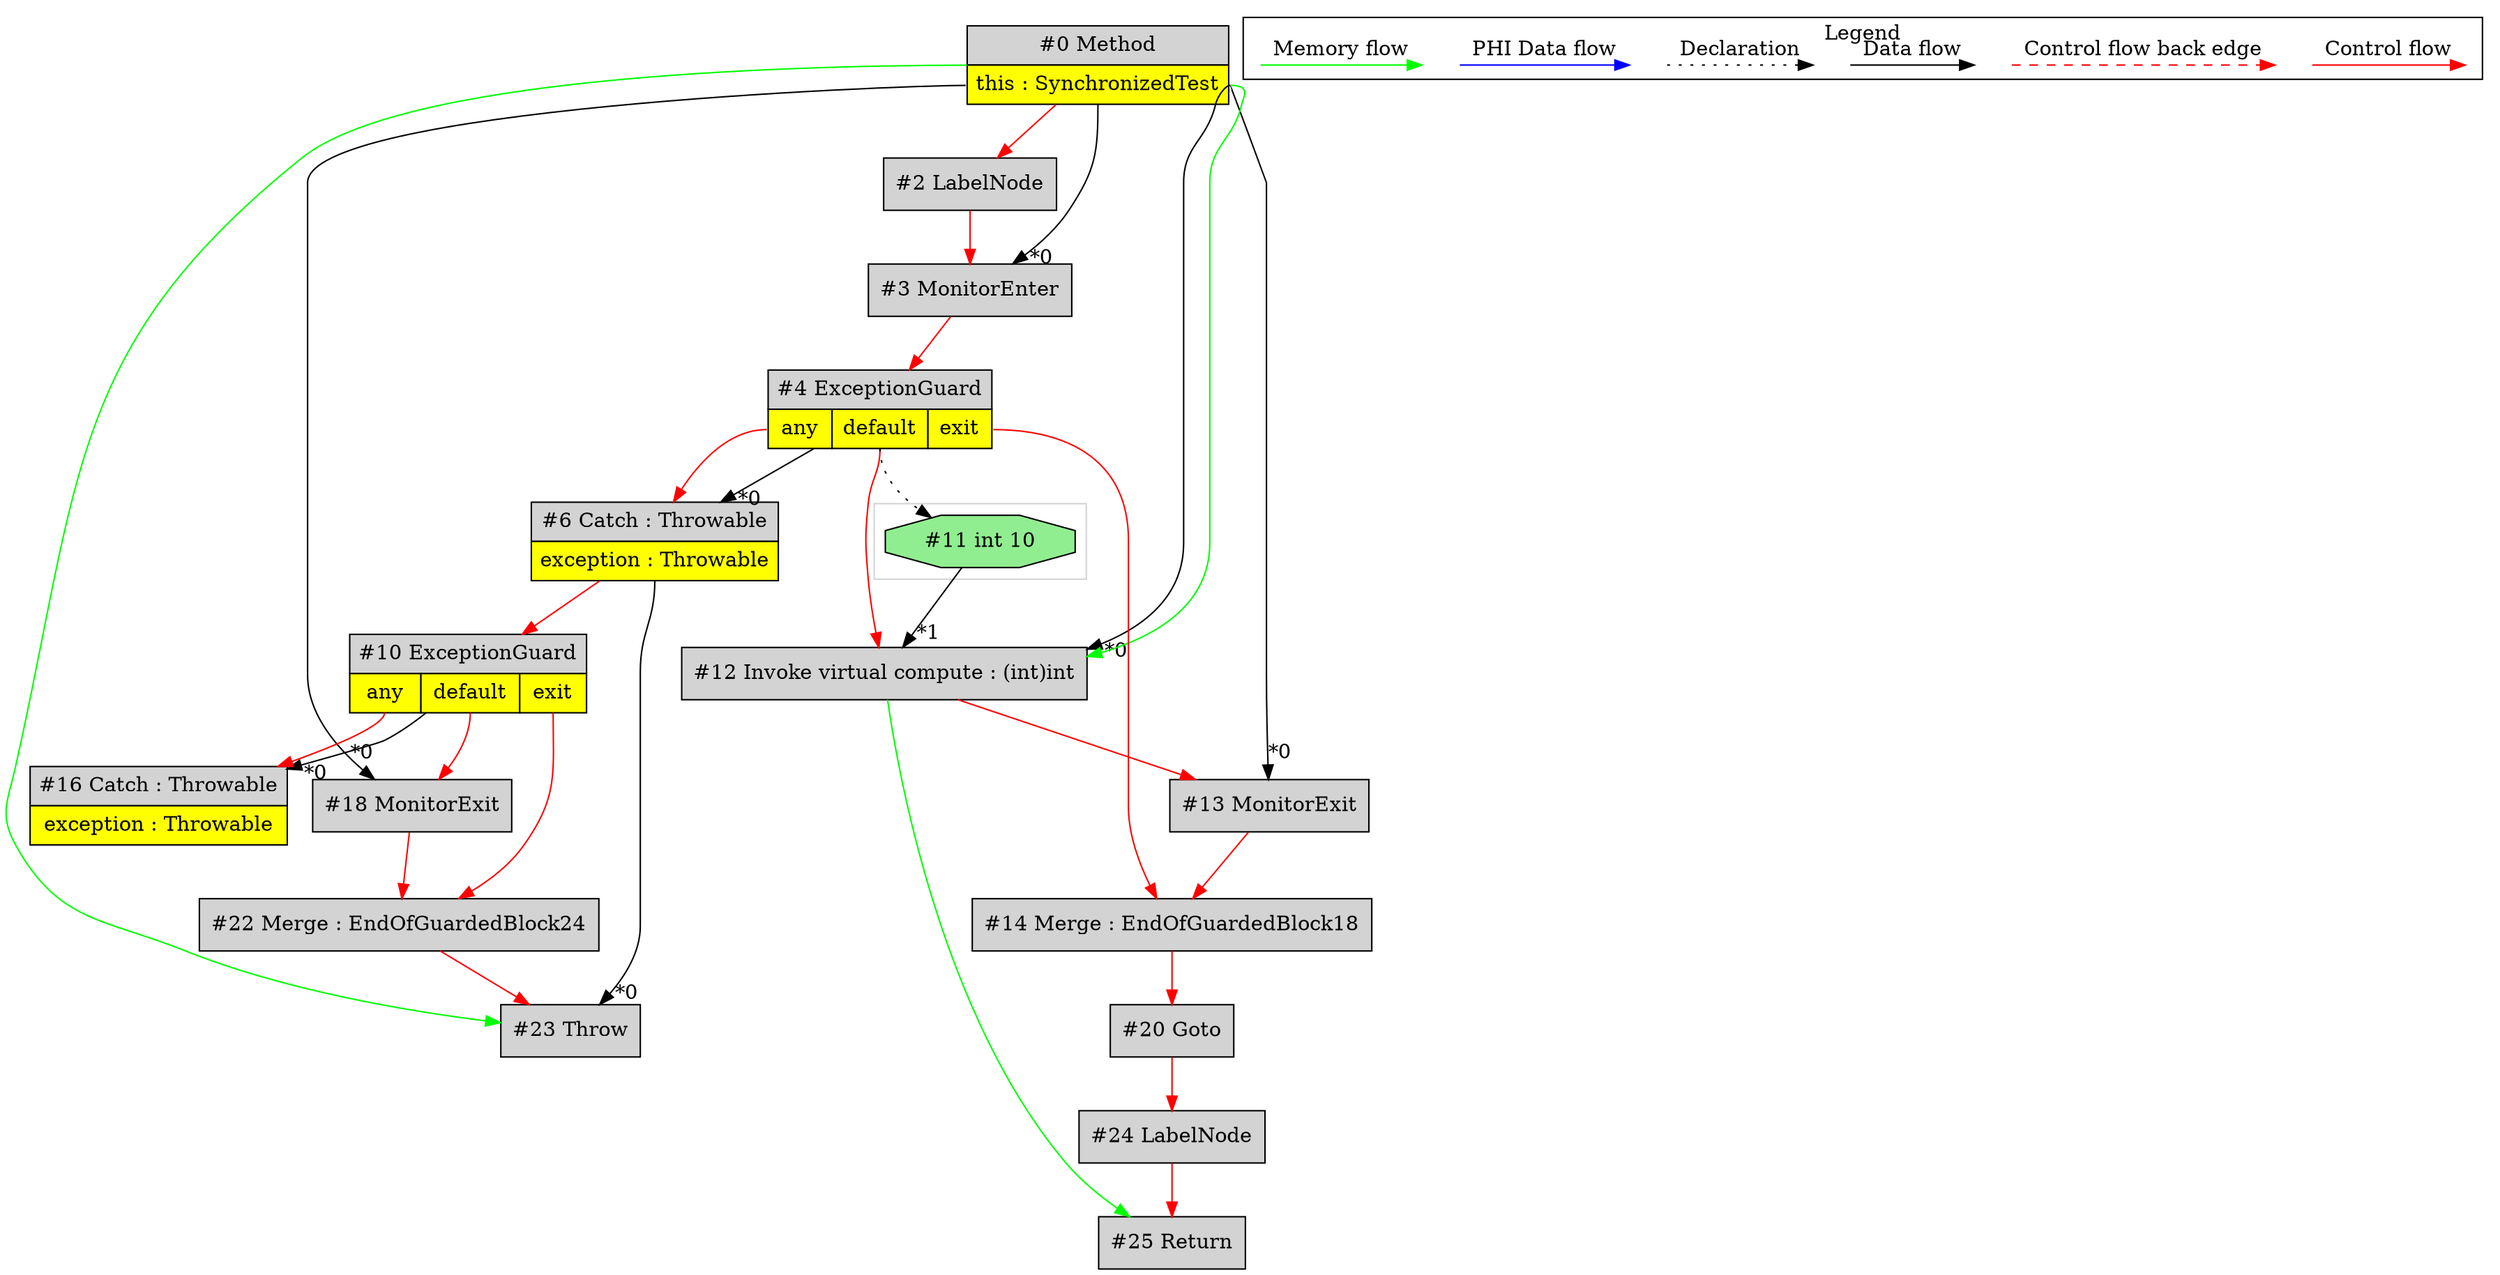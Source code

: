 digraph {
 ordering="in";
 node0[margin="0", label=<<table border="0" cellborder="1" cellspacing="0" cellpadding="5"><tr><td colspan="1">#0 Method</td></tr><tr><td port="prj1" bgcolor="yellow">this : SynchronizedTest</td></tr></table>>,shape=none, fillcolor=lightgrey, style=filled];
 node2[label="#2 LabelNode",shape=box, fillcolor=lightgrey, style=filled];
 node0 -> node2[labeldistance=2, color=red, fontcolor=red];
 node3[label="#3 MonitorEnter",shape=box, fillcolor=lightgrey, style=filled];
 node0:prj1 -> node3[headlabel="*0", labeldistance=2];
 node2 -> node3[labeldistance=2, color=red, fontcolor=red];
 node18[label="#18 MonitorExit",shape=box, fillcolor=lightgrey, style=filled];
 node0:prj1 -> node18[headlabel="*0", labeldistance=2];
 node10:prj17 -> node18[labeldistance=2, color=red, fontcolor=red];
 node10[margin="0", label=<<table border="0" cellborder="1" cellspacing="0" cellpadding="5"><tr><td colspan="3">#10 ExceptionGuard</td></tr><tr><td port="prj15" bgcolor="yellow">any</td><td port="prj17" bgcolor="yellow">default</td><td port="prj19" bgcolor="yellow">exit</td></tr></table>>,shape=none, fillcolor=lightgrey, style=filled];
 node6 -> node10[labeldistance=2, color=red, fontcolor=red];
 node6[margin="0", label=<<table border="0" cellborder="1" cellspacing="0" cellpadding="5"><tr><td colspan="1">#6 Catch : Throwable</td></tr><tr><td port="prj9" bgcolor="yellow">exception : Throwable</td></tr></table>>,shape=none, fillcolor=lightgrey, style=filled];
 node4 -> node6[headlabel="*0", labeldistance=2];
 node4:prj5 -> node6[labeldistance=2, color=red, fontcolor=red];
 node4[margin="0", label=<<table border="0" cellborder="1" cellspacing="0" cellpadding="5"><tr><td colspan="3">#4 ExceptionGuard</td></tr><tr><td port="prj5" bgcolor="yellow">any</td><td port="prj7" bgcolor="yellow">default</td><td port="prj8" bgcolor="yellow">exit</td></tr></table>>,shape=none, fillcolor=lightgrey, style=filled];
 node3 -> node4[labeldistance=2, color=red, fontcolor=red];
 node14[label="#14 Merge : EndOfGuardedBlock18",shape=box, fillcolor=lightgrey, style=filled];
 node13 -> node14[labeldistance=2, color=red, fontcolor=red];
 node4:prj8 -> node14[labeldistance=2, color=red, fontcolor=red];
 node13[label="#13 MonitorExit",shape=box, fillcolor=lightgrey, style=filled];
 node0:prj1 -> node13[headlabel="*0", labeldistance=2];
 node12 -> node13[labeldistance=2, color=red, fontcolor=red];
 node12[label="#12 Invoke virtual compute : (int)int",shape=box, fillcolor=lightgrey, style=filled];
 node0:prj1 -> node12[headlabel="*0", labeldistance=2];
 node11 -> node12[headlabel="*1", labeldistance=2];
 node4:prj7 -> node12[labeldistance=2, color=red, fontcolor=red];
 node0 -> node12[labeldistance=2, color=green, constraint=false];
 node11[label="#11 int 10",shape=octagon, fillcolor=lightgreen, style=filled];
 node4:prj7 -> node11[style=dotted];
 node25[label="#25 Return",shape=box, fillcolor=lightgrey, style=filled];
 node24 -> node25[labeldistance=2, color=red, fontcolor=red];
 node12 -> node25[labeldistance=2, color=green, constraint=false];
 node24[label="#24 LabelNode",shape=box, fillcolor=lightgrey, style=filled];
 node20 -> node24[labeldistance=2, color=red, fontcolor=red];
 node20[label="#20 Goto",shape=box, fillcolor=lightgrey, style=filled];
 node14 -> node20[labeldistance=2, color=red, fontcolor=red];
 node23[label="#23 Throw",shape=box, fillcolor=lightgrey, style=filled];
 node6:prj9 -> node23[headlabel="*0", labeldistance=2];
 node22 -> node23[labeldistance=2, color=red, fontcolor=red];
 node0 -> node23[labeldistance=2, color=green, constraint=false];
 node22[label="#22 Merge : EndOfGuardedBlock24",shape=box, fillcolor=lightgrey, style=filled];
 node18 -> node22[labeldistance=2, color=red, fontcolor=red];
 node10:prj19 -> node22[labeldistance=2, color=red, fontcolor=red];
 node16[margin="0", label=<<table border="0" cellborder="1" cellspacing="0" cellpadding="5"><tr><td colspan="1">#16 Catch : Throwable</td></tr><tr><td port="prj21" bgcolor="yellow">exception : Throwable</td></tr></table>>,shape=none, fillcolor=lightgrey, style=filled];
 node10 -> node16[headlabel="*0", labeldistance=2];
 node10:prj15 -> node16[labeldistance=2, color=red, fontcolor=red];
 subgraph cluster_0 {
  color=lightgray;
  node11;
 }
 subgraph cluster_000 {
  label = "Legend";
  node [shape=point]
  {
   rank=same;
   c0 [style = invis];
   c1 [style = invis];
   c2 [style = invis];
   c3 [style = invis];
   d0 [style = invis];
   d1 [style = invis];
   d2 [style = invis];
   d3 [style = invis];
   d4 [style = invis];
   d5 [style = invis];
   d6 [style = invis];
   d7 [style = invis];
  }
  c0 -> c1 [label="Control flow", style=solid, color=red]
  c2 -> c3 [label="Control flow back edge", style=dashed, color=red]
  d0 -> d1 [label="Data flow"]
  d2 -> d3 [label="Declaration", style=dotted]
  d4 -> d5 [label="PHI Data flow", color=blue]
  d6 -> d7 [label="Memory flow", color=green]
 }

}
